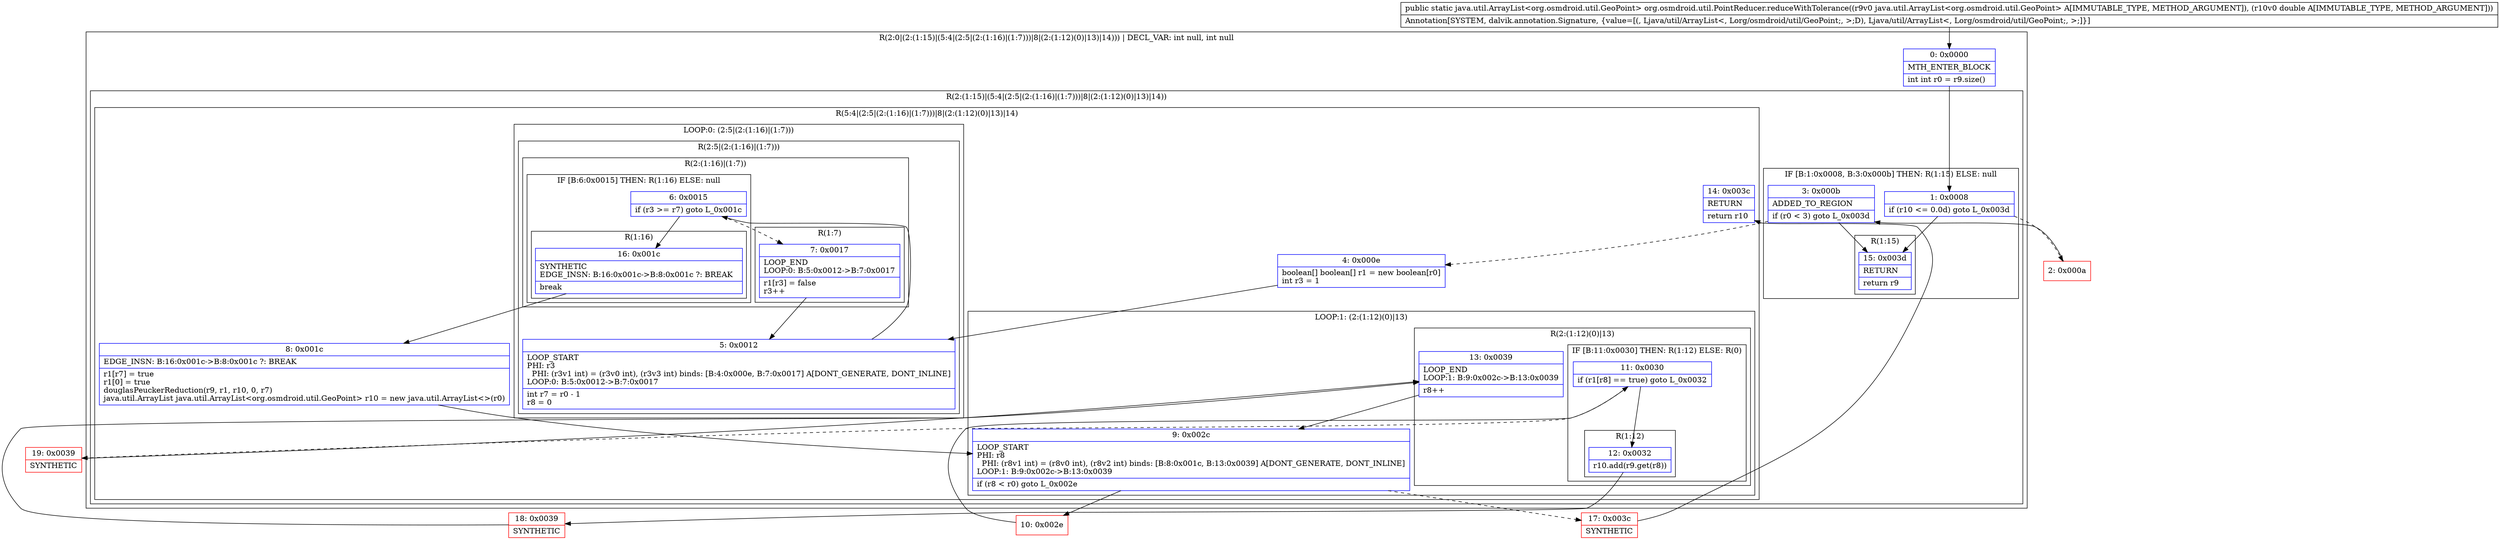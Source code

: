 digraph "CFG fororg.osmdroid.util.PointReducer.reduceWithTolerance(Ljava\/util\/ArrayList;D)Ljava\/util\/ArrayList;" {
subgraph cluster_Region_479609121 {
label = "R(2:0|(2:(1:15)|(5:4|(2:5|(2:(1:16)|(1:7)))|8|(2:(1:12)(0)|13)|14))) | DECL_VAR: int null, int null\l";
node [shape=record,color=blue];
Node_0 [shape=record,label="{0\:\ 0x0000|MTH_ENTER_BLOCK\l|int int r0 = r9.size()\l}"];
subgraph cluster_Region_1634156257 {
label = "R(2:(1:15)|(5:4|(2:5|(2:(1:16)|(1:7)))|8|(2:(1:12)(0)|13)|14))";
node [shape=record,color=blue];
subgraph cluster_IfRegion_668160045 {
label = "IF [B:1:0x0008, B:3:0x000b] THEN: R(1:15) ELSE: null";
node [shape=record,color=blue];
Node_1 [shape=record,label="{1\:\ 0x0008|if (r10 \<= 0.0d) goto L_0x003d\l}"];
Node_3 [shape=record,label="{3\:\ 0x000b|ADDED_TO_REGION\l|if (r0 \< 3) goto L_0x003d\l}"];
subgraph cluster_Region_2092094546 {
label = "R(1:15)";
node [shape=record,color=blue];
Node_15 [shape=record,label="{15\:\ 0x003d|RETURN\l|return r9\l}"];
}
}
subgraph cluster_Region_1021098244 {
label = "R(5:4|(2:5|(2:(1:16)|(1:7)))|8|(2:(1:12)(0)|13)|14)";
node [shape=record,color=blue];
Node_4 [shape=record,label="{4\:\ 0x000e|boolean[] boolean[] r1 = new boolean[r0]\lint r3 = 1\l}"];
subgraph cluster_LoopRegion_1342219593 {
label = "LOOP:0: (2:5|(2:(1:16)|(1:7)))";
node [shape=record,color=blue];
subgraph cluster_Region_1665184466 {
label = "R(2:5|(2:(1:16)|(1:7)))";
node [shape=record,color=blue];
Node_5 [shape=record,label="{5\:\ 0x0012|LOOP_START\lPHI: r3 \l  PHI: (r3v1 int) = (r3v0 int), (r3v3 int) binds: [B:4:0x000e, B:7:0x0017] A[DONT_GENERATE, DONT_INLINE]\lLOOP:0: B:5:0x0012\-\>B:7:0x0017\l|int r7 = r0 \- 1\lr8 = 0\l}"];
subgraph cluster_Region_1139017491 {
label = "R(2:(1:16)|(1:7))";
node [shape=record,color=blue];
subgraph cluster_IfRegion_1340303661 {
label = "IF [B:6:0x0015] THEN: R(1:16) ELSE: null";
node [shape=record,color=blue];
Node_6 [shape=record,label="{6\:\ 0x0015|if (r3 \>= r7) goto L_0x001c\l}"];
subgraph cluster_Region_455915960 {
label = "R(1:16)";
node [shape=record,color=blue];
Node_16 [shape=record,label="{16\:\ 0x001c|SYNTHETIC\lEDGE_INSN: B:16:0x001c\-\>B:8:0x001c ?: BREAK  \l|break\l}"];
}
}
subgraph cluster_Region_1889409897 {
label = "R(1:7)";
node [shape=record,color=blue];
Node_7 [shape=record,label="{7\:\ 0x0017|LOOP_END\lLOOP:0: B:5:0x0012\-\>B:7:0x0017\l|r1[r3] = false\lr3++\l}"];
}
}
}
}
Node_8 [shape=record,label="{8\:\ 0x001c|EDGE_INSN: B:16:0x001c\-\>B:8:0x001c ?: BREAK  \l|r1[r7] = true\lr1[0] = true\ldouglasPeuckerReduction(r9, r1, r10, 0, r7)\ljava.util.ArrayList java.util.ArrayList\<org.osmdroid.util.GeoPoint\> r10 = new java.util.ArrayList\<\>(r0)\l}"];
subgraph cluster_LoopRegion_1299282130 {
label = "LOOP:1: (2:(1:12)(0)|13)";
node [shape=record,color=blue];
Node_9 [shape=record,label="{9\:\ 0x002c|LOOP_START\lPHI: r8 \l  PHI: (r8v1 int) = (r8v0 int), (r8v2 int) binds: [B:8:0x001c, B:13:0x0039] A[DONT_GENERATE, DONT_INLINE]\lLOOP:1: B:9:0x002c\-\>B:13:0x0039\l|if (r8 \< r0) goto L_0x002e\l}"];
subgraph cluster_Region_160579563 {
label = "R(2:(1:12)(0)|13)";
node [shape=record,color=blue];
subgraph cluster_IfRegion_701728999 {
label = "IF [B:11:0x0030] THEN: R(1:12) ELSE: R(0)";
node [shape=record,color=blue];
Node_11 [shape=record,label="{11\:\ 0x0030|if (r1[r8] == true) goto L_0x0032\l}"];
subgraph cluster_Region_165099747 {
label = "R(1:12)";
node [shape=record,color=blue];
Node_12 [shape=record,label="{12\:\ 0x0032|r10.add(r9.get(r8))\l}"];
}
subgraph cluster_Region_1909915339 {
label = "R(0)";
node [shape=record,color=blue];
}
}
Node_13 [shape=record,label="{13\:\ 0x0039|LOOP_END\lLOOP:1: B:9:0x002c\-\>B:13:0x0039\l|r8++\l}"];
}
}
Node_14 [shape=record,label="{14\:\ 0x003c|RETURN\l|return r10\l}"];
}
}
}
Node_2 [shape=record,color=red,label="{2\:\ 0x000a}"];
Node_10 [shape=record,color=red,label="{10\:\ 0x002e}"];
Node_17 [shape=record,color=red,label="{17\:\ 0x003c|SYNTHETIC\l}"];
Node_18 [shape=record,color=red,label="{18\:\ 0x0039|SYNTHETIC\l}"];
Node_19 [shape=record,color=red,label="{19\:\ 0x0039|SYNTHETIC\l}"];
MethodNode[shape=record,label="{public static java.util.ArrayList\<org.osmdroid.util.GeoPoint\> org.osmdroid.util.PointReducer.reduceWithTolerance((r9v0 java.util.ArrayList\<org.osmdroid.util.GeoPoint\> A[IMMUTABLE_TYPE, METHOD_ARGUMENT]), (r10v0 double A[IMMUTABLE_TYPE, METHOD_ARGUMENT]))  | Annotation[SYSTEM, dalvik.annotation.Signature, \{value=[(, Ljava\/util\/ArrayList\<, Lorg\/osmdroid\/util\/GeoPoint;, \>;D), Ljava\/util\/ArrayList\<, Lorg\/osmdroid\/util\/GeoPoint;, \>;]\}]\l}"];
MethodNode -> Node_0;
Node_0 -> Node_1;
Node_1 -> Node_2[style=dashed];
Node_1 -> Node_15;
Node_3 -> Node_4[style=dashed];
Node_3 -> Node_15;
Node_4 -> Node_5;
Node_5 -> Node_6;
Node_6 -> Node_7[style=dashed];
Node_6 -> Node_16;
Node_16 -> Node_8;
Node_7 -> Node_5;
Node_8 -> Node_9;
Node_9 -> Node_10;
Node_9 -> Node_17[style=dashed];
Node_11 -> Node_12;
Node_11 -> Node_19[style=dashed];
Node_12 -> Node_18;
Node_13 -> Node_9;
Node_2 -> Node_3;
Node_10 -> Node_11;
Node_17 -> Node_14;
Node_18 -> Node_13;
Node_19 -> Node_13;
}

